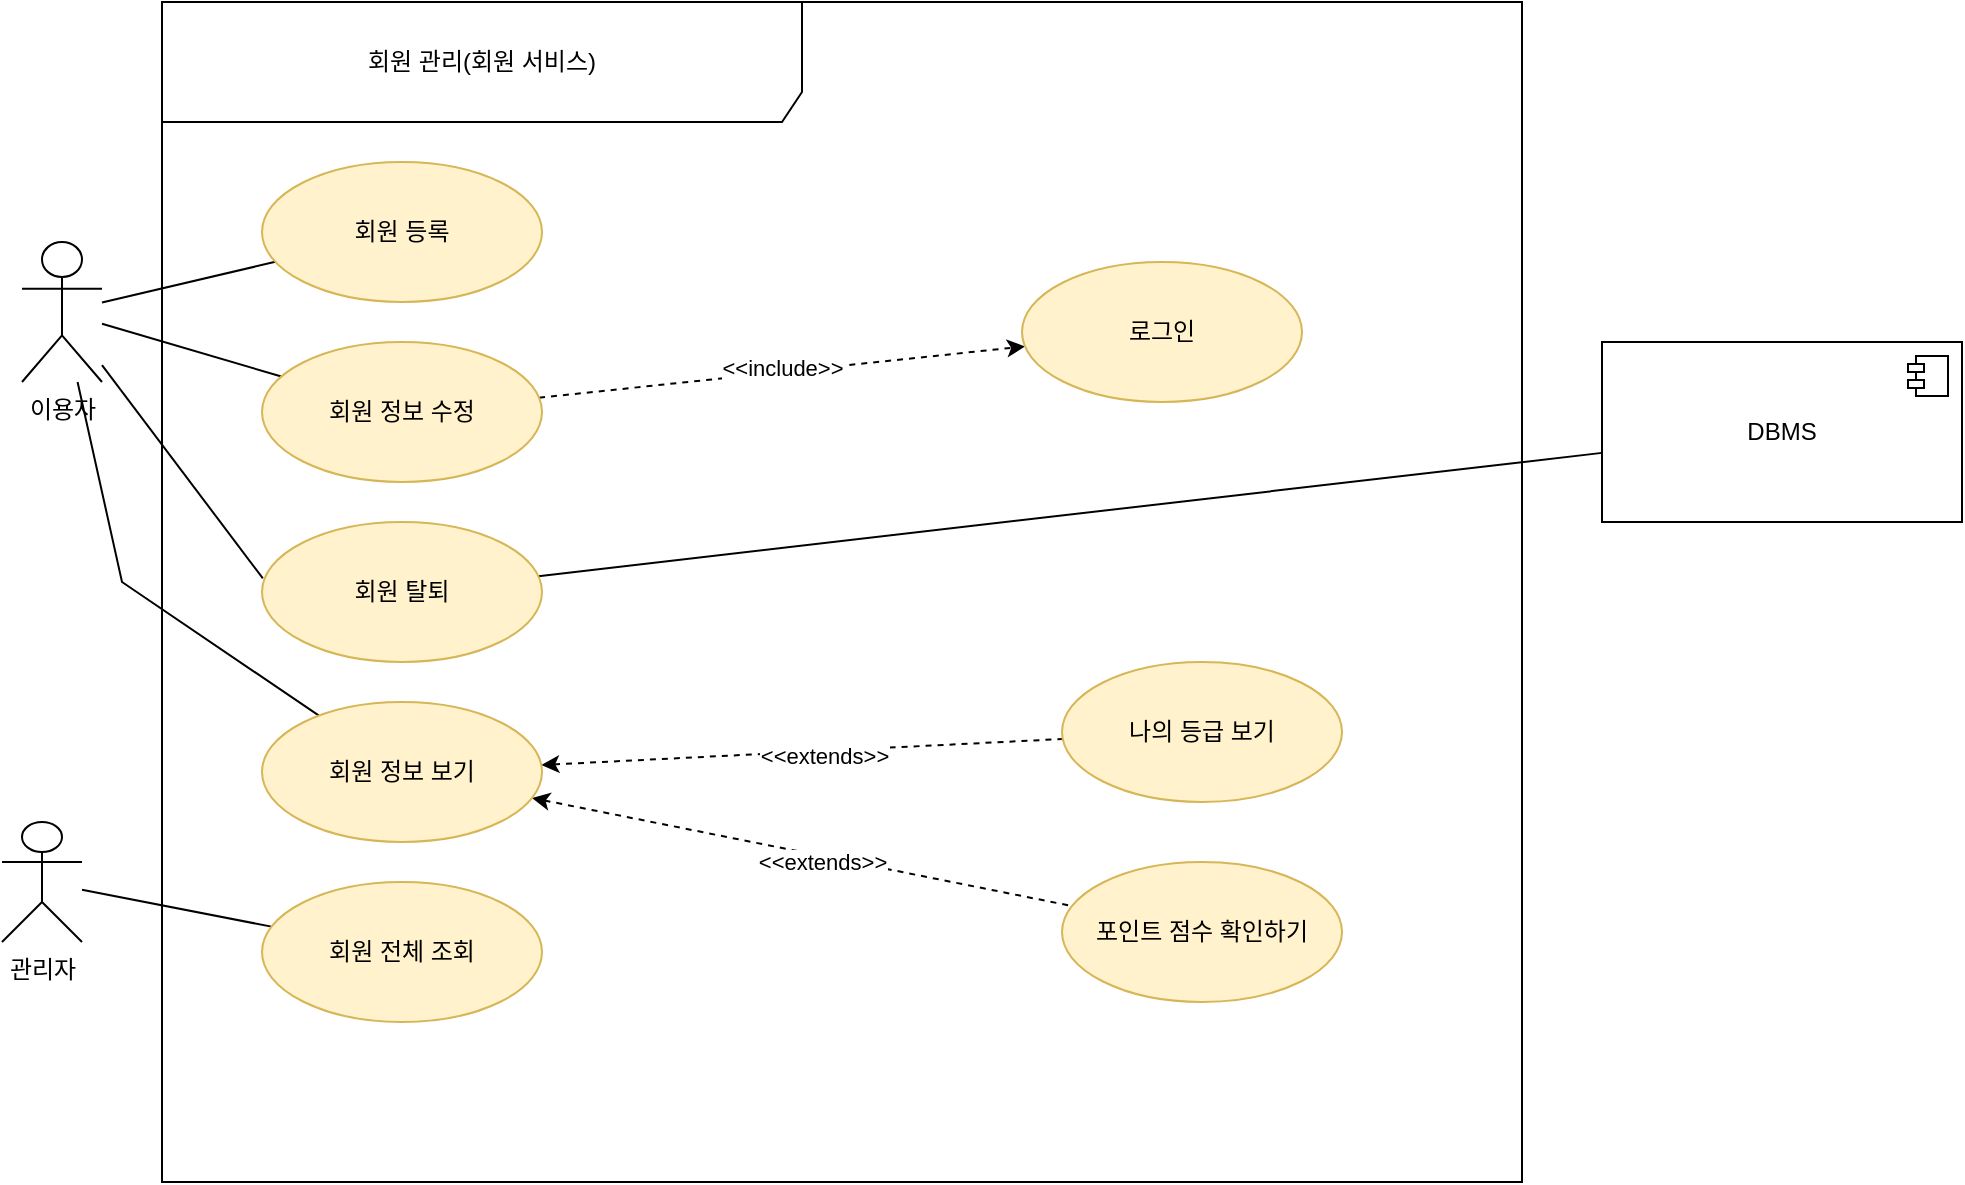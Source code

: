 <mxfile version="21.3.4" type="github">
  <diagram name="페이지-1" id="RZKdvYfhMIM0Gqg2jtzD">
    <mxGraphModel dx="1050" dy="541" grid="1" gridSize="10" guides="1" tooltips="1" connect="1" arrows="1" fold="1" page="1" pageScale="1" pageWidth="827" pageHeight="1169" math="0" shadow="0">
      <root>
        <mxCell id="0" />
        <mxCell id="1" parent="0" />
        <mxCell id="zVYJeStrvONxh56HRM_n-17" value="" style="rounded=0;orthogonalLoop=1;jettySize=auto;html=1;endArrow=none;endFill=0;" parent="1" source="zVYJeStrvONxh56HRM_n-1" target="zVYJeStrvONxh56HRM_n-12" edge="1">
          <mxGeometry relative="1" as="geometry" />
        </mxCell>
        <mxCell id="zVYJeStrvONxh56HRM_n-18" style="rounded=0;orthogonalLoop=1;jettySize=auto;html=1;endArrow=none;endFill=0;" parent="1" source="zVYJeStrvONxh56HRM_n-1" target="zVYJeStrvONxh56HRM_n-9" edge="1">
          <mxGeometry relative="1" as="geometry" />
        </mxCell>
        <mxCell id="zVYJeStrvONxh56HRM_n-19" style="rounded=0;orthogonalLoop=1;jettySize=auto;html=1;entryX=0.003;entryY=0.403;entryDx=0;entryDy=0;entryPerimeter=0;endArrow=none;endFill=0;" parent="1" source="zVYJeStrvONxh56HRM_n-1" target="zVYJeStrvONxh56HRM_n-14" edge="1">
          <mxGeometry relative="1" as="geometry" />
        </mxCell>
        <mxCell id="zVYJeStrvONxh56HRM_n-22" style="rounded=0;orthogonalLoop=1;jettySize=auto;html=1;endArrow=none;endFill=0;" parent="1" source="zVYJeStrvONxh56HRM_n-1" target="zVYJeStrvONxh56HRM_n-15" edge="1">
          <mxGeometry relative="1" as="geometry">
            <Array as="points">
              <mxPoint x="110" y="310" />
            </Array>
          </mxGeometry>
        </mxCell>
        <mxCell id="zVYJeStrvONxh56HRM_n-1" value="이용자&lt;br&gt;" style="shape=umlActor;verticalLabelPosition=bottom;verticalAlign=top;html=1;outlineConnect=0;" parent="1" vertex="1">
          <mxGeometry x="60" y="140" width="40" height="70" as="geometry" />
        </mxCell>
        <mxCell id="zVYJeStrvONxh56HRM_n-4" value="회원 관리(회원 서비스)" style="shape=umlFrame;whiteSpace=wrap;html=1;pointerEvents=0;width=320;height=60;" parent="1" vertex="1">
          <mxGeometry x="130" y="20" width="680" height="590" as="geometry" />
        </mxCell>
        <mxCell id="zVYJeStrvONxh56HRM_n-20" style="rounded=0;orthogonalLoop=1;jettySize=auto;html=1;endArrow=none;endFill=0;" parent="1" source="zVYJeStrvONxh56HRM_n-5" target="zVYJeStrvONxh56HRM_n-11" edge="1">
          <mxGeometry relative="1" as="geometry" />
        </mxCell>
        <mxCell id="zVYJeStrvONxh56HRM_n-5" value="관리자&lt;br&gt;" style="shape=umlActor;verticalLabelPosition=bottom;verticalAlign=top;html=1;outlineConnect=0;" parent="1" vertex="1">
          <mxGeometry x="50" y="430" width="40" height="60" as="geometry" />
        </mxCell>
        <mxCell id="zVYJeStrvONxh56HRM_n-9" value="회원 등록" style="ellipse;whiteSpace=wrap;html=1;fillColor=#fff2cc;strokeColor=#d6b656;" parent="1" vertex="1">
          <mxGeometry x="180" y="100" width="140" height="70" as="geometry" />
        </mxCell>
        <mxCell id="zVYJeStrvONxh56HRM_n-11" value="회원 전체 조회" style="ellipse;whiteSpace=wrap;html=1;fillColor=#fff2cc;strokeColor=#d6b656;" parent="1" vertex="1">
          <mxGeometry x="180" y="460" width="140" height="70" as="geometry" />
        </mxCell>
        <mxCell id="zVYJeStrvONxh56HRM_n-24" style="rounded=0;orthogonalLoop=1;jettySize=auto;html=1;endArrow=classic;endFill=1;dashed=1;" parent="1" source="zVYJeStrvONxh56HRM_n-12" target="zVYJeStrvONxh56HRM_n-23" edge="1">
          <mxGeometry relative="1" as="geometry" />
        </mxCell>
        <mxCell id="zVYJeStrvONxh56HRM_n-25" value="&amp;lt;&amp;lt;include&amp;gt;&amp;gt;" style="edgeLabel;html=1;align=center;verticalAlign=middle;resizable=0;points=[];" parent="zVYJeStrvONxh56HRM_n-24" vertex="1" connectable="0">
          <mxGeometry x="0.139" y="1" relative="1" as="geometry">
            <mxPoint x="-17" as="offset" />
          </mxGeometry>
        </mxCell>
        <mxCell id="zVYJeStrvONxh56HRM_n-12" value="회원 정보 수정" style="ellipse;whiteSpace=wrap;html=1;fillColor=#fff2cc;strokeColor=#d6b656;" parent="1" vertex="1">
          <mxGeometry x="180" y="190" width="140" height="70" as="geometry" />
        </mxCell>
        <mxCell id="zVYJeStrvONxh56HRM_n-34" style="rounded=0;orthogonalLoop=1;jettySize=auto;html=1;endArrow=none;endFill=0;" parent="1" source="zVYJeStrvONxh56HRM_n-14" target="zVYJeStrvONxh56HRM_n-32" edge="1">
          <mxGeometry relative="1" as="geometry" />
        </mxCell>
        <mxCell id="zVYJeStrvONxh56HRM_n-14" value="회원 탈퇴" style="ellipse;whiteSpace=wrap;html=1;fillColor=#fff2cc;strokeColor=#d6b656;" parent="1" vertex="1">
          <mxGeometry x="180" y="280" width="140" height="70" as="geometry" />
        </mxCell>
        <mxCell id="zVYJeStrvONxh56HRM_n-28" style="rounded=0;orthogonalLoop=1;jettySize=auto;html=1;endArrow=none;endFill=0;dashed=1;startArrow=classic;startFill=1;" parent="1" source="zVYJeStrvONxh56HRM_n-15" target="zVYJeStrvONxh56HRM_n-27" edge="1">
          <mxGeometry relative="1" as="geometry" />
        </mxCell>
        <mxCell id="zVYJeStrvONxh56HRM_n-31" value="&amp;lt;&amp;lt;extends&amp;gt;&amp;gt;" style="edgeLabel;html=1;align=center;verticalAlign=middle;resizable=0;points=[];" parent="zVYJeStrvONxh56HRM_n-28" vertex="1" connectable="0">
          <mxGeometry x="0.101" y="-4" relative="1" as="geometry">
            <mxPoint x="-3" y="-2" as="offset" />
          </mxGeometry>
        </mxCell>
        <mxCell id="zVYJeStrvONxh56HRM_n-29" style="rounded=0;orthogonalLoop=1;jettySize=auto;html=1;endArrow=none;endFill=0;dashed=1;startArrow=classic;startFill=1;" parent="1" source="zVYJeStrvONxh56HRM_n-15" target="zVYJeStrvONxh56HRM_n-26" edge="1">
          <mxGeometry relative="1" as="geometry" />
        </mxCell>
        <mxCell id="zVYJeStrvONxh56HRM_n-30" value="&amp;lt;&amp;lt;extends&amp;gt;&amp;gt;" style="edgeLabel;html=1;align=center;verticalAlign=middle;resizable=0;points=[];" parent="zVYJeStrvONxh56HRM_n-29" vertex="1" connectable="0">
          <mxGeometry x="0.082" y="-2" relative="1" as="geometry">
            <mxPoint as="offset" />
          </mxGeometry>
        </mxCell>
        <mxCell id="zVYJeStrvONxh56HRM_n-15" value="회원 정보 보기" style="ellipse;whiteSpace=wrap;html=1;fillColor=#fff2cc;strokeColor=#d6b656;" parent="1" vertex="1">
          <mxGeometry x="180" y="370" width="140" height="70" as="geometry" />
        </mxCell>
        <mxCell id="zVYJeStrvONxh56HRM_n-23" value="로그인" style="ellipse;whiteSpace=wrap;html=1;fillColor=#fff2cc;strokeColor=#d6b656;" parent="1" vertex="1">
          <mxGeometry x="560" y="150" width="140" height="70" as="geometry" />
        </mxCell>
        <mxCell id="zVYJeStrvONxh56HRM_n-26" value="나의 등급 보기" style="ellipse;whiteSpace=wrap;html=1;fillColor=#fff2cc;strokeColor=#d6b656;" parent="1" vertex="1">
          <mxGeometry x="580" y="350" width="140" height="70" as="geometry" />
        </mxCell>
        <mxCell id="zVYJeStrvONxh56HRM_n-27" value="포인트 점수 확인하기" style="ellipse;whiteSpace=wrap;html=1;fillColor=#fff2cc;strokeColor=#d6b656;" parent="1" vertex="1">
          <mxGeometry x="580" y="450" width="140" height="70" as="geometry" />
        </mxCell>
        <mxCell id="zVYJeStrvONxh56HRM_n-32" value="DBMS" style="html=1;dropTarget=0;whiteSpace=wrap;" parent="1" vertex="1">
          <mxGeometry x="850" y="190" width="180" height="90" as="geometry" />
        </mxCell>
        <mxCell id="zVYJeStrvONxh56HRM_n-33" value="" style="shape=module;jettyWidth=8;jettyHeight=4;" parent="zVYJeStrvONxh56HRM_n-32" vertex="1">
          <mxGeometry x="1" width="20" height="20" relative="1" as="geometry">
            <mxPoint x="-27" y="7" as="offset" />
          </mxGeometry>
        </mxCell>
      </root>
    </mxGraphModel>
  </diagram>
</mxfile>
